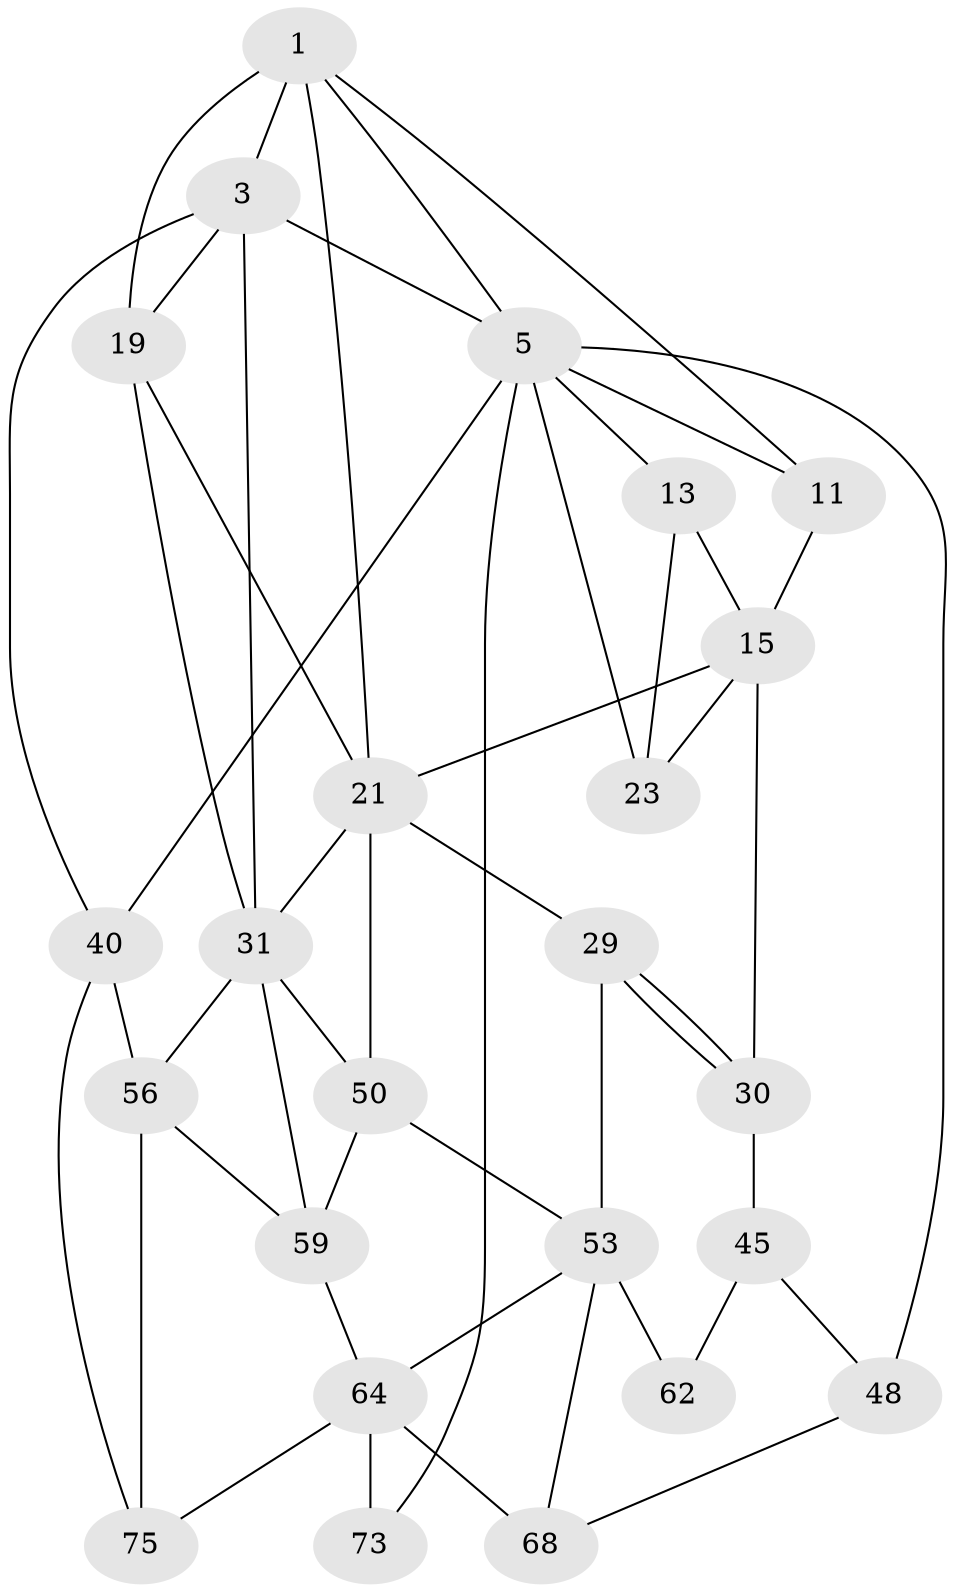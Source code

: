 // original degree distribution, {3: 0.0625, 5: 0.3875, 4: 0.25, 6: 0.3}
// Generated by graph-tools (version 1.1) at 2025/21/03/04/25 18:21:28]
// undirected, 24 vertices, 49 edges
graph export_dot {
graph [start="1"]
  node [color=gray90,style=filled];
  1 [pos="+0.547443109525458+0",super="+2+7"];
  3 [pos="+0.7872728247183117+0.12726815592541757",super="+4"];
  5 [pos="+1+0",super="+12+39+6"];
  11 [pos="+0.3874276919469689+0",super="+14"];
  13 [pos="+0.28189076774851163+0",super="+17"];
  15 [pos="+0.26786244418855404+0.24239428476561456",super="+16+24"];
  19 [pos="+0.6587433178827524+0.15844295043552947",super="+20"];
  21 [pos="+0.5447451674113973+0.3383942832037205",super="+25"];
  23 [pos="+0+0"];
  29 [pos="+0.25939476691577196+0.48388630566565116"];
  30 [pos="+0.17951361513892242+0.45609950207208455",super="+44"];
  31 [pos="+0.6920582095244349+0.33287819456127427",super="+32+36"];
  40 [pos="+1+1",super="+41+77"];
  45 [pos="+0+0.5799485138606689",super="+61+46"];
  48 [pos="+0+1"];
  50 [pos="+0.6475031341162123+0.6557041331099344",super="+51"];
  53 [pos="+0.4880372205011775+0.664035749114108",super="+54"];
  56 [pos="+0.8409944763233408+0.701562984745464",super="+69+57"];
  59 [pos="+0.7525263033249382+0.7309952826840886",super="+63"];
  62 [pos="+0.028948723824052+0.7826288777652125"];
  64 [pos="+0.48255215449024186+0.8040000994987376",super="+72+65"];
  68 [pos="+0.2876754621978361+0.7728773085040814",super="+71"];
  73 [pos="+0.45899991539497803+1"];
  75 [pos="+0.6230712828890329+0.8603916624772547"];
  1 -- 3;
  1 -- 19 [weight=2];
  1 -- 21;
  1 -- 5;
  1 -- 11;
  3 -- 5;
  3 -- 40;
  3 -- 19;
  3 -- 31 [weight=2];
  5 -- 48 [weight=2];
  5 -- 13;
  5 -- 23;
  5 -- 40 [weight=2];
  5 -- 73;
  5 -- 11;
  11 -- 15 [weight=2];
  13 -- 23;
  13 -- 15;
  15 -- 23;
  15 -- 30 [weight=2];
  15 -- 21;
  19 -- 21;
  19 -- 31;
  21 -- 29;
  21 -- 31;
  21 -- 50;
  29 -- 30;
  29 -- 30;
  29 -- 53;
  30 -- 45;
  31 -- 50 [weight=2];
  31 -- 56;
  31 -- 59;
  40 -- 56 [weight=3];
  40 -- 75;
  45 -- 48;
  45 -- 62;
  48 -- 68;
  50 -- 53;
  50 -- 59;
  53 -- 64;
  53 -- 68;
  53 -- 62 [weight=2];
  56 -- 75;
  56 -- 59;
  59 -- 64;
  64 -- 73 [weight=2];
  64 -- 75;
  64 -- 68 [weight=2];
}
